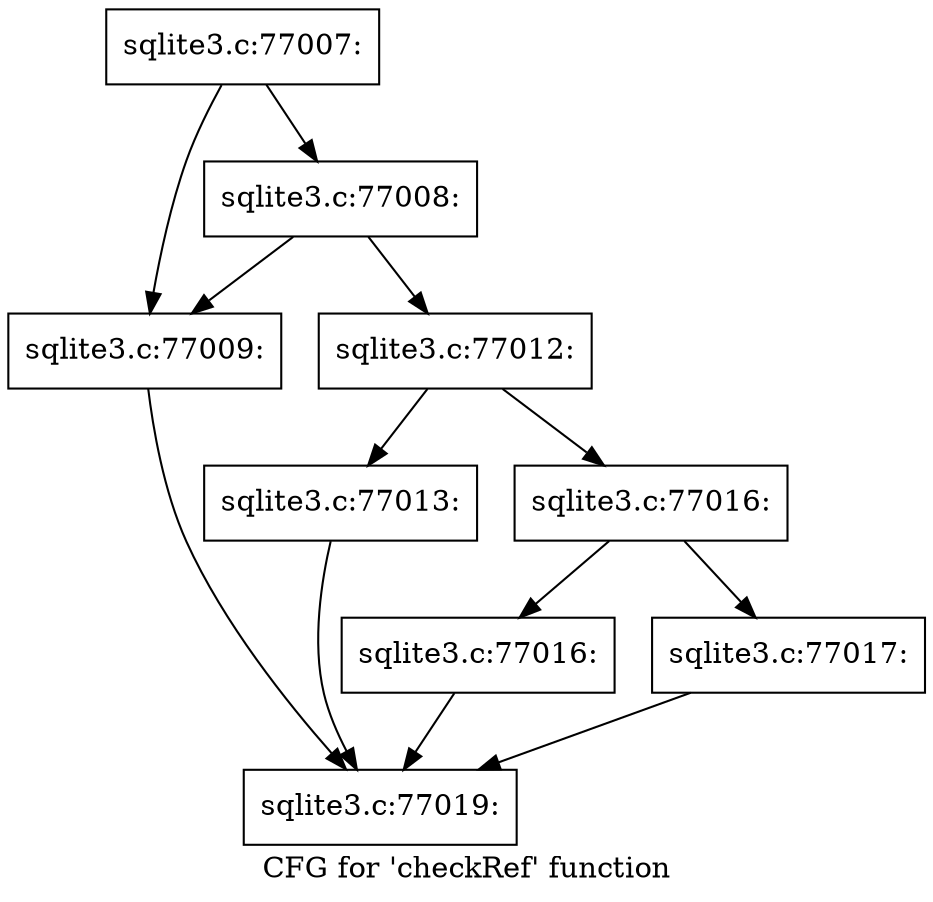 digraph "CFG for 'checkRef' function" {
	label="CFG for 'checkRef' function";

	Node0x55c0f8426880 [shape=record,label="{sqlite3.c:77007:}"];
	Node0x55c0f8426880 -> Node0x55c0f84270d0;
	Node0x55c0f8426880 -> Node0x55c0f8426db0;
	Node0x55c0f8426db0 [shape=record,label="{sqlite3.c:77008:}"];
	Node0x55c0f8426db0 -> Node0x55c0f84270d0;
	Node0x55c0f8426db0 -> Node0x55c0f8426aa0;
	Node0x55c0f84270d0 [shape=record,label="{sqlite3.c:77009:}"];
	Node0x55c0f84270d0 -> Node0x55c0f841ba00;
	Node0x55c0f8426aa0 [shape=record,label="{sqlite3.c:77012:}"];
	Node0x55c0f8426aa0 -> Node0x55c0f84283e0;
	Node0x55c0f8426aa0 -> Node0x55c0f8428430;
	Node0x55c0f84283e0 [shape=record,label="{sqlite3.c:77013:}"];
	Node0x55c0f84283e0 -> Node0x55c0f841ba00;
	Node0x55c0f8428430 [shape=record,label="{sqlite3.c:77016:}"];
	Node0x55c0f8428430 -> Node0x55c0f8428f50;
	Node0x55c0f8428430 -> Node0x55c0f8428fa0;
	Node0x55c0f8428f50 [shape=record,label="{sqlite3.c:77016:}"];
	Node0x55c0f8428f50 -> Node0x55c0f841ba00;
	Node0x55c0f8428fa0 [shape=record,label="{sqlite3.c:77017:}"];
	Node0x55c0f8428fa0 -> Node0x55c0f841ba00;
	Node0x55c0f841ba00 [shape=record,label="{sqlite3.c:77019:}"];
}
